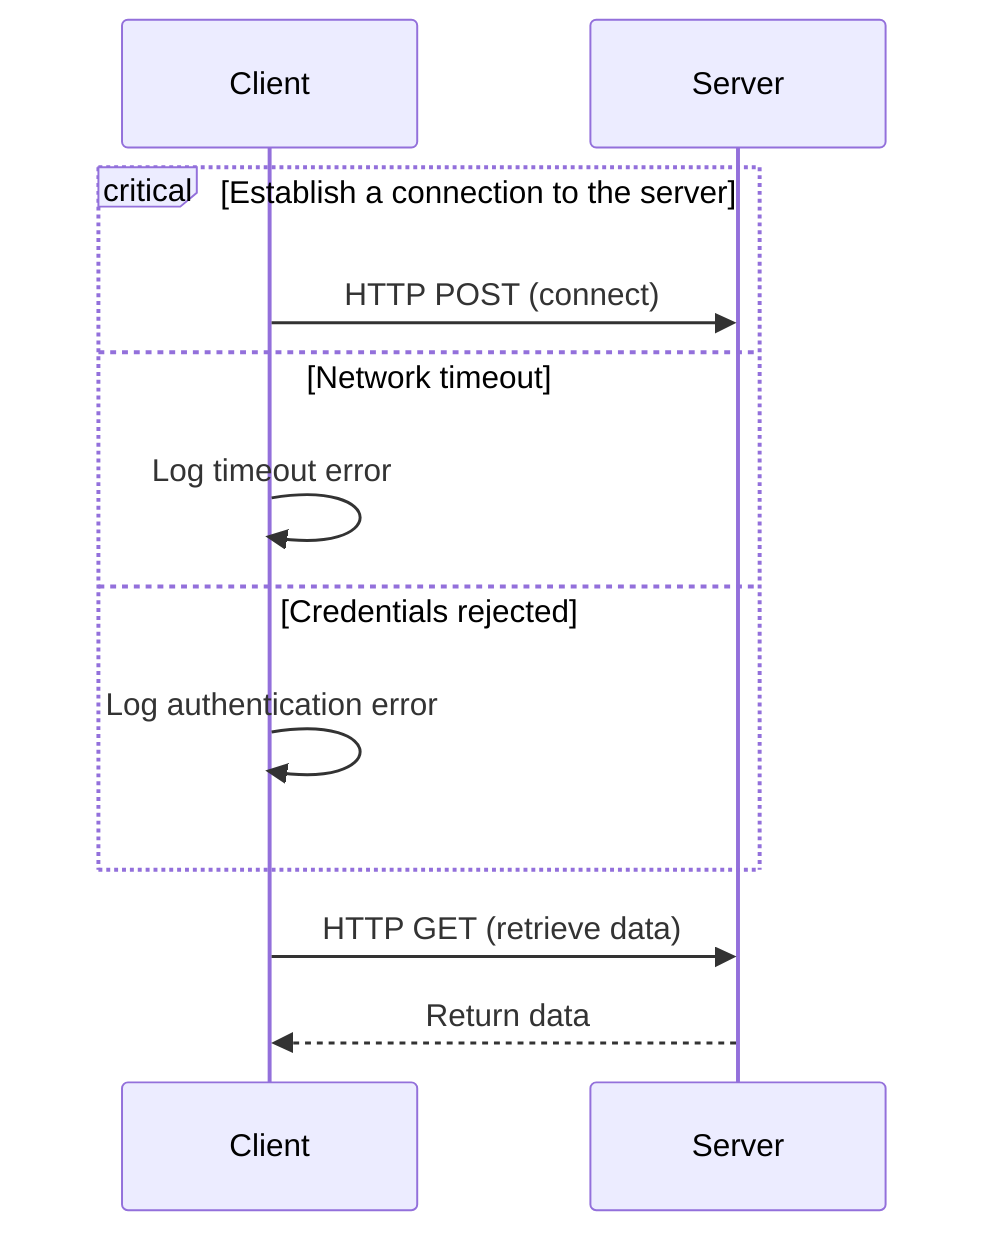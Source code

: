 sequenceDiagram
    critical Establish a connection to the server
        Client->>Server: HTTP POST (connect)
    option Network timeout
        Client->>Client: Log timeout error
    option Credentials rejected
        Client->>Client: Log authentication error
    end
    Client->>Server: HTTP GET (retrieve data)
    Server-->>Client: Return data